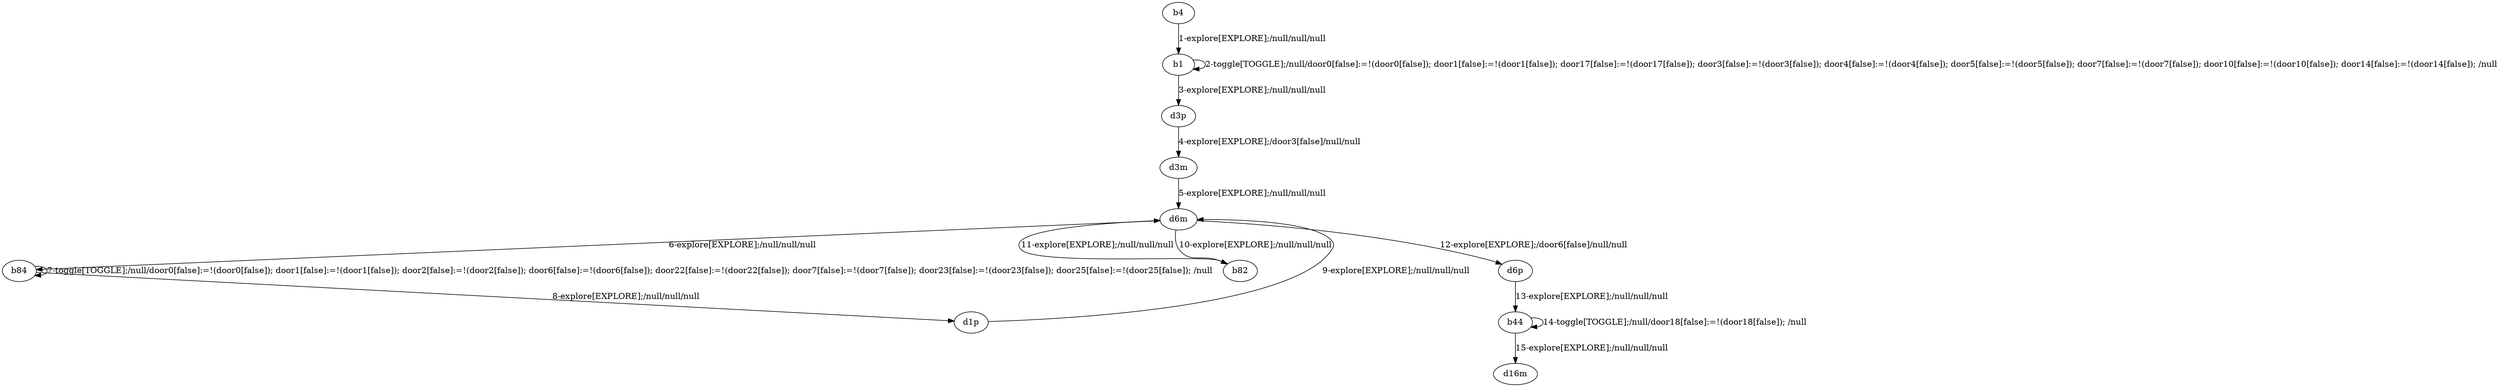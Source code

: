 # Total number of goals covered by this test: 6
# b84 --> b84
# d6m --> b82
# d1p --> d6m
# b84 --> d1p
# b82 --> d6m
# d6m --> b84

digraph g {
"b4" -> "b1" [label = "1-explore[EXPLORE];/null/null/null"];
"b1" -> "b1" [label = "2-toggle[TOGGLE];/null/door0[false]:=!(door0[false]); door1[false]:=!(door1[false]); door17[false]:=!(door17[false]); door3[false]:=!(door3[false]); door4[false]:=!(door4[false]); door5[false]:=!(door5[false]); door7[false]:=!(door7[false]); door10[false]:=!(door10[false]); door14[false]:=!(door14[false]); /null"];
"b1" -> "d3p" [label = "3-explore[EXPLORE];/null/null/null"];
"d3p" -> "d3m" [label = "4-explore[EXPLORE];/door3[false]/null/null"];
"d3m" -> "d6m" [label = "5-explore[EXPLORE];/null/null/null"];
"d6m" -> "b84" [label = "6-explore[EXPLORE];/null/null/null"];
"b84" -> "b84" [label = "7-toggle[TOGGLE];/null/door0[false]:=!(door0[false]); door1[false]:=!(door1[false]); door2[false]:=!(door2[false]); door6[false]:=!(door6[false]); door22[false]:=!(door22[false]); door7[false]:=!(door7[false]); door23[false]:=!(door23[false]); door25[false]:=!(door25[false]); /null"];
"b84" -> "d1p" [label = "8-explore[EXPLORE];/null/null/null"];
"d1p" -> "d6m" [label = "9-explore[EXPLORE];/null/null/null"];
"d6m" -> "b82" [label = "10-explore[EXPLORE];/null/null/null"];
"b82" -> "d6m" [label = "11-explore[EXPLORE];/null/null/null"];
"d6m" -> "d6p" [label = "12-explore[EXPLORE];/door6[false]/null/null"];
"d6p" -> "b44" [label = "13-explore[EXPLORE];/null/null/null"];
"b44" -> "b44" [label = "14-toggle[TOGGLE];/null/door18[false]:=!(door18[false]); /null"];
"b44" -> "d16m" [label = "15-explore[EXPLORE];/null/null/null"];
}